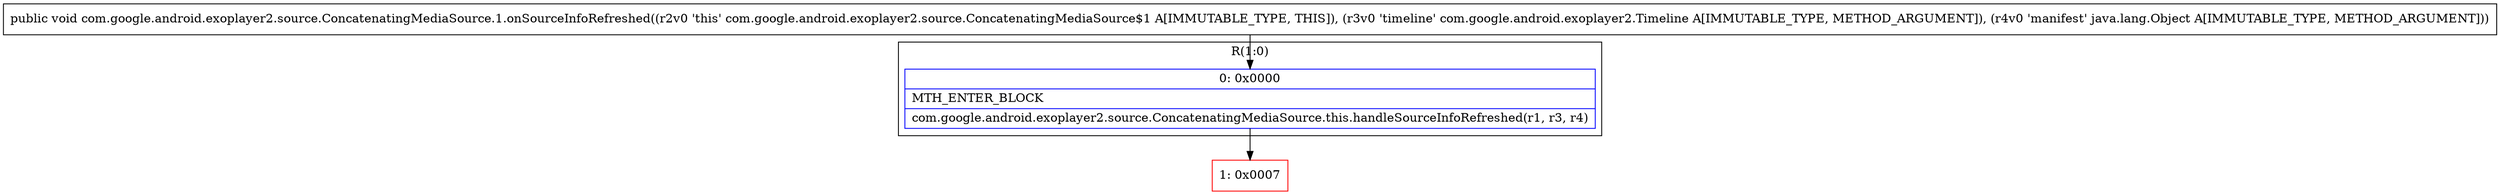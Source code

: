 digraph "CFG forcom.google.android.exoplayer2.source.ConcatenatingMediaSource.1.onSourceInfoRefreshed(Lcom\/google\/android\/exoplayer2\/Timeline;Ljava\/lang\/Object;)V" {
subgraph cluster_Region_1906455612 {
label = "R(1:0)";
node [shape=record,color=blue];
Node_0 [shape=record,label="{0\:\ 0x0000|MTH_ENTER_BLOCK\l|com.google.android.exoplayer2.source.ConcatenatingMediaSource.this.handleSourceInfoRefreshed(r1, r3, r4)\l}"];
}
Node_1 [shape=record,color=red,label="{1\:\ 0x0007}"];
MethodNode[shape=record,label="{public void com.google.android.exoplayer2.source.ConcatenatingMediaSource.1.onSourceInfoRefreshed((r2v0 'this' com.google.android.exoplayer2.source.ConcatenatingMediaSource$1 A[IMMUTABLE_TYPE, THIS]), (r3v0 'timeline' com.google.android.exoplayer2.Timeline A[IMMUTABLE_TYPE, METHOD_ARGUMENT]), (r4v0 'manifest' java.lang.Object A[IMMUTABLE_TYPE, METHOD_ARGUMENT])) }"];
MethodNode -> Node_0;
Node_0 -> Node_1;
}

